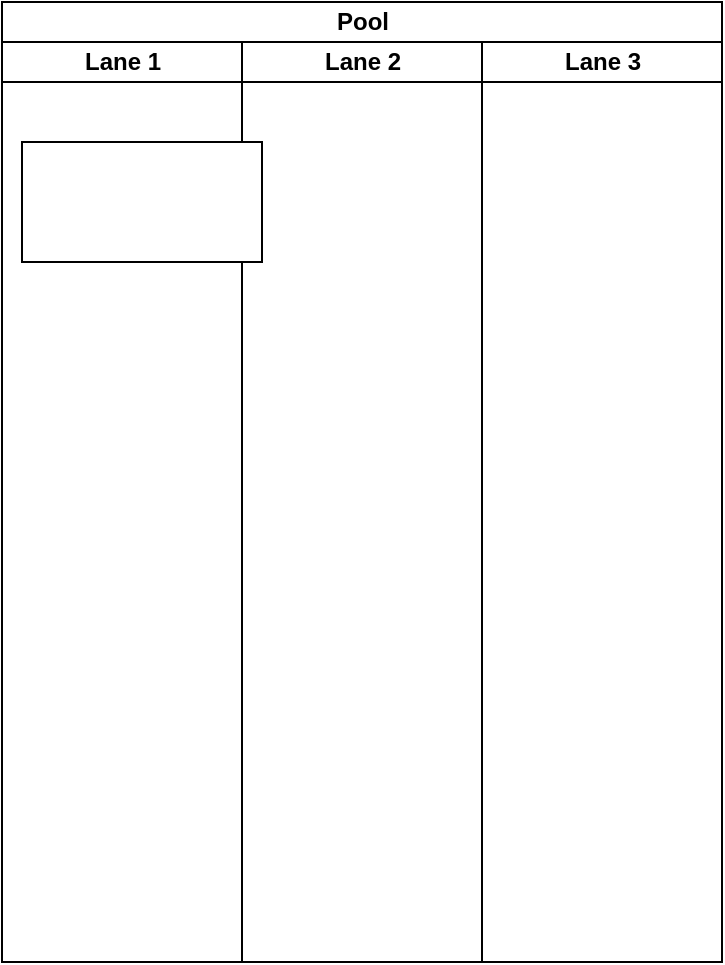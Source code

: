 <mxfile version="24.4.4" type="github">
  <diagram name="Page-1" id="1FDbKplTanzMrw5ISqz5">
    <mxGraphModel dx="918" dy="524" grid="1" gridSize="10" guides="1" tooltips="1" connect="1" arrows="1" fold="1" page="1" pageScale="1" pageWidth="850" pageHeight="1100" math="0" shadow="0">
      <root>
        <mxCell id="0" />
        <mxCell id="1" parent="0" />
        <mxCell id="fvLYRK6ZjWOqPZjrTZ3O-6" value="Pool" style="swimlane;childLayout=stackLayout;resizeParent=1;resizeParentMax=0;startSize=20;html=1;" vertex="1" parent="1">
          <mxGeometry x="150.0" y="60" width="360" height="480" as="geometry" />
        </mxCell>
        <mxCell id="fvLYRK6ZjWOqPZjrTZ3O-7" value="Lane 1" style="swimlane;startSize=20;html=1;" vertex="1" parent="fvLYRK6ZjWOqPZjrTZ3O-6">
          <mxGeometry y="20" width="120" height="460" as="geometry" />
        </mxCell>
        <mxCell id="fvLYRK6ZjWOqPZjrTZ3O-8" value="Lane 2" style="swimlane;startSize=20;html=1;" vertex="1" parent="fvLYRK6ZjWOqPZjrTZ3O-6">
          <mxGeometry x="120" y="20" width="120" height="460" as="geometry" />
        </mxCell>
        <mxCell id="fvLYRK6ZjWOqPZjrTZ3O-9" value="Lane 3" style="swimlane;startSize=20;html=1;" vertex="1" parent="fvLYRK6ZjWOqPZjrTZ3O-6">
          <mxGeometry x="240" y="20" width="120" height="460" as="geometry" />
        </mxCell>
        <mxCell id="fvLYRK6ZjWOqPZjrTZ3O-10" value="" style="whiteSpace=wrap;html=1;" vertex="1" parent="1">
          <mxGeometry x="160" y="130" width="120" height="60" as="geometry" />
        </mxCell>
      </root>
    </mxGraphModel>
  </diagram>
</mxfile>
